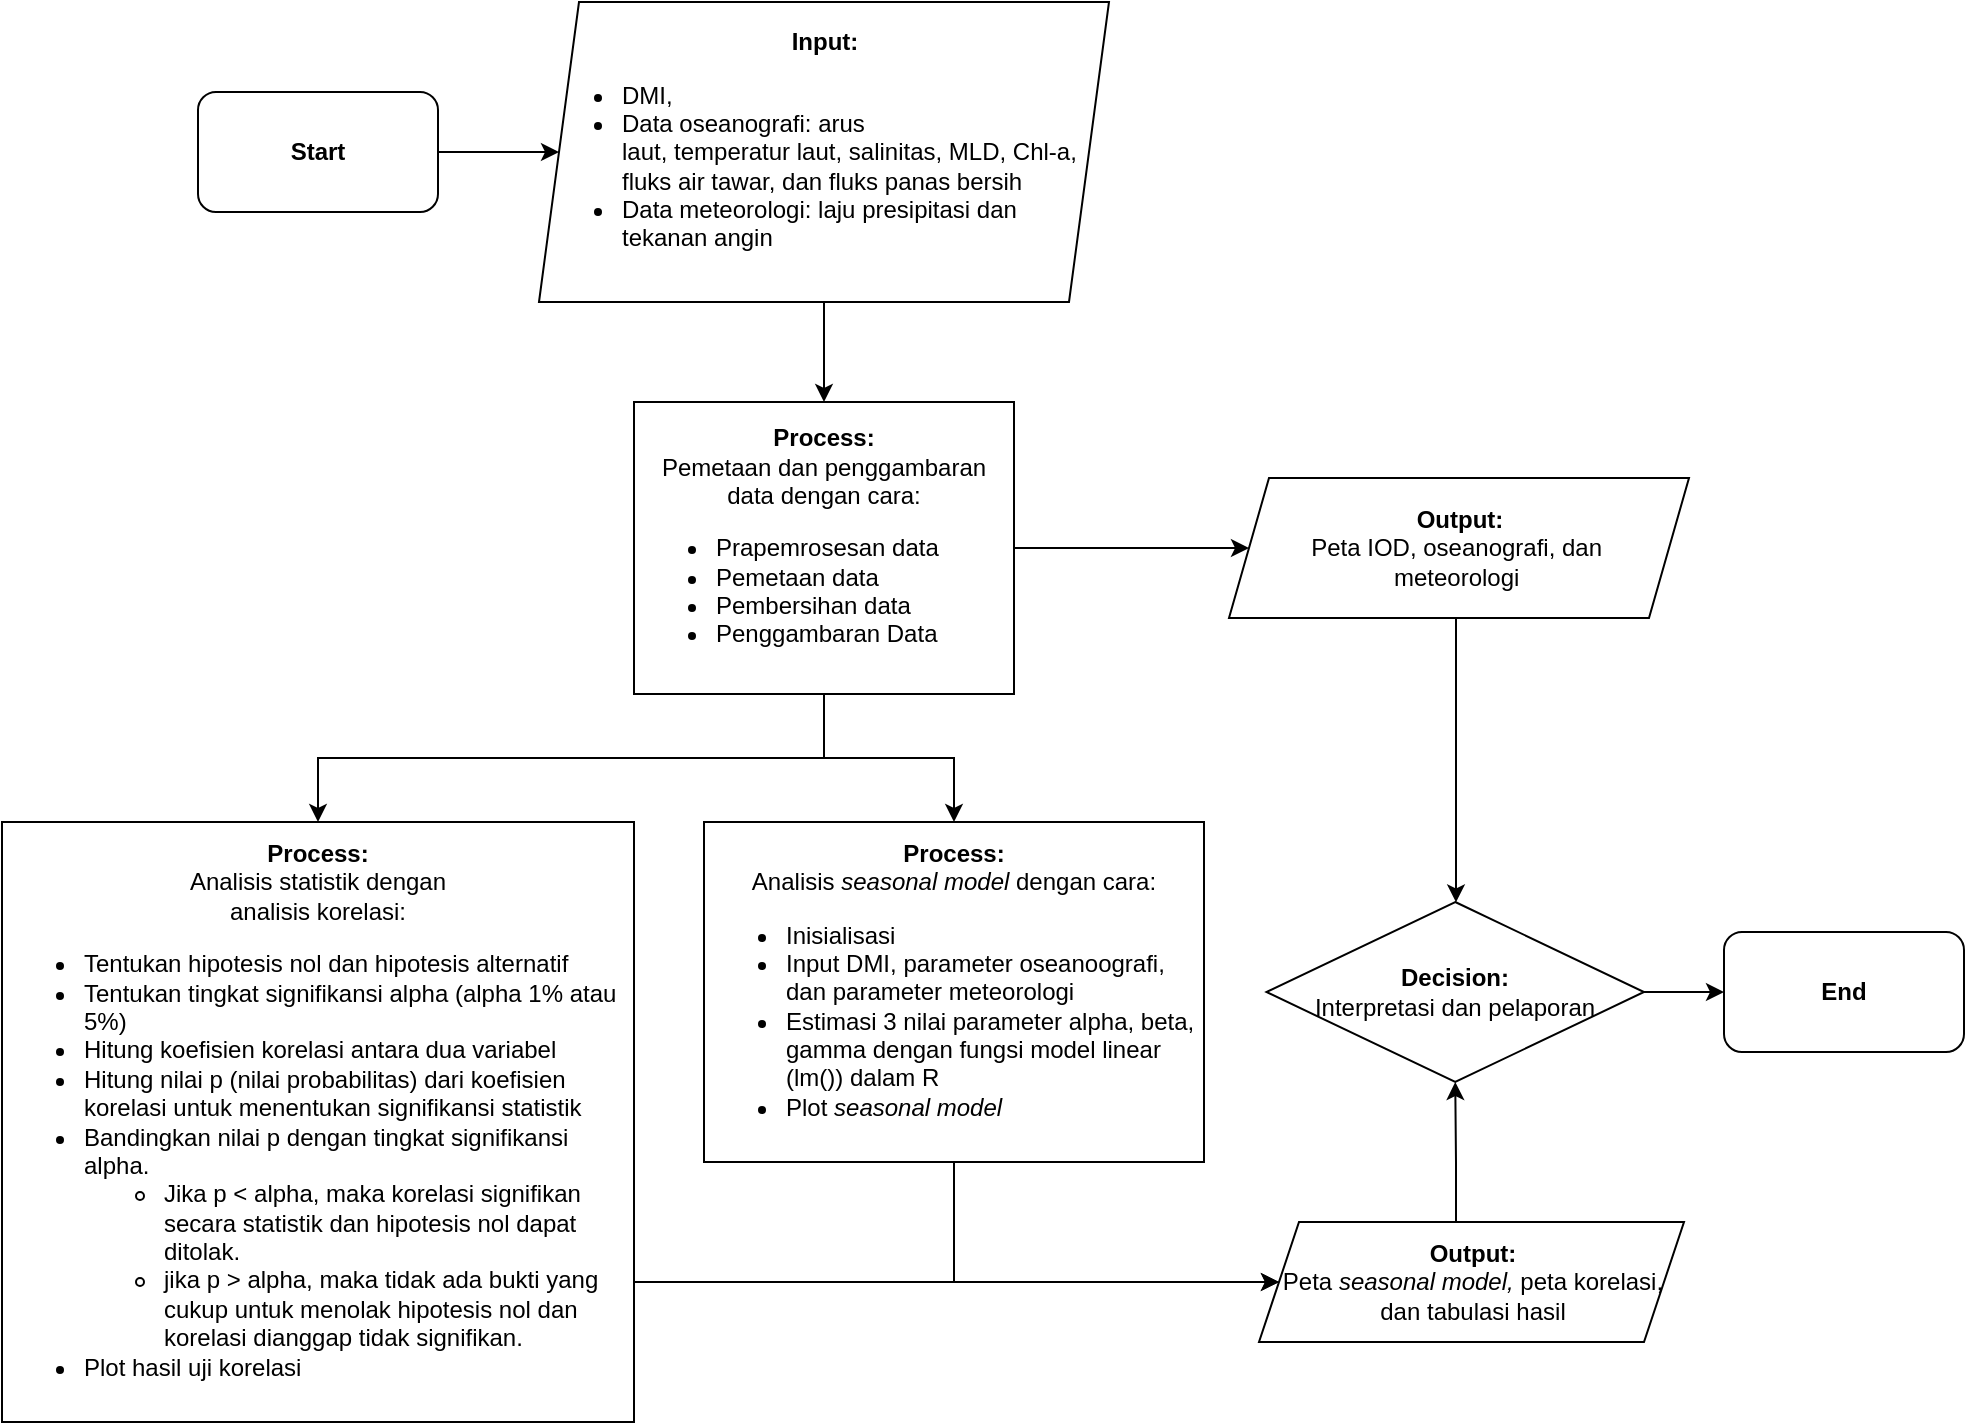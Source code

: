 <mxfile version="21.2.9" type="device">
  <diagram id="C5RBs43oDa-KdzZeNtuy" name="Page-1">
    <mxGraphModel dx="2190" dy="894" grid="1" gridSize="10" guides="1" tooltips="1" connect="1" arrows="1" fold="1" page="1" pageScale="1" pageWidth="827" pageHeight="1169" math="0" shadow="0">
      <root>
        <mxCell id="WIyWlLk6GJQsqaUBKTNV-0" />
        <mxCell id="WIyWlLk6GJQsqaUBKTNV-1" parent="WIyWlLk6GJQsqaUBKTNV-0" />
        <mxCell id="yz9m5tHMcfQa8jU9GLDd-2" value="" style="edgeStyle=orthogonalEdgeStyle;rounded=0;orthogonalLoop=1;jettySize=auto;html=1;" parent="WIyWlLk6GJQsqaUBKTNV-1" source="yz9m5tHMcfQa8jU9GLDd-0" target="yz9m5tHMcfQa8jU9GLDd-1" edge="1">
          <mxGeometry relative="1" as="geometry" />
        </mxCell>
        <mxCell id="yz9m5tHMcfQa8jU9GLDd-0" value="Start" style="rounded=1;whiteSpace=wrap;html=1;fontStyle=1" parent="WIyWlLk6GJQsqaUBKTNV-1" vertex="1">
          <mxGeometry x="67" y="65" width="120" height="60" as="geometry" />
        </mxCell>
        <mxCell id="yz9m5tHMcfQa8jU9GLDd-4" value="" style="edgeStyle=orthogonalEdgeStyle;rounded=0;orthogonalLoop=1;jettySize=auto;html=1;" parent="WIyWlLk6GJQsqaUBKTNV-1" source="yz9m5tHMcfQa8jU9GLDd-1" target="yz9m5tHMcfQa8jU9GLDd-3" edge="1">
          <mxGeometry relative="1" as="geometry" />
        </mxCell>
        <mxCell id="yz9m5tHMcfQa8jU9GLDd-1" value="&lt;div&gt;&lt;b&gt;Input:&lt;/b&gt;&lt;/div&gt;&lt;div&gt;&lt;ul&gt;&lt;li&gt;&lt;div align=&quot;left&quot;&gt;DMI,&lt;/div&gt;&lt;/li&gt;&lt;li&gt;&lt;div align=&quot;left&quot;&gt;Data oseanografi: arus&lt;br&gt;laut, temperatur laut, salinitas, MLD, Chl-a, fluks air tawar, dan fluks panas bersih&lt;br&gt;&lt;/div&gt;&lt;/li&gt;&lt;li&gt;&lt;div align=&quot;left&quot;&gt;Data meteorologi: laju presipitasi dan tekanan angin &lt;br&gt;&lt;/div&gt;&lt;/li&gt;&lt;/ul&gt;&lt;/div&gt;" style="shape=parallelogram;perimeter=parallelogramPerimeter;whiteSpace=wrap;html=1;fixedSize=1;" parent="WIyWlLk6GJQsqaUBKTNV-1" vertex="1">
          <mxGeometry x="237.5" y="20" width="285" height="150" as="geometry" />
        </mxCell>
        <mxCell id="yz9m5tHMcfQa8jU9GLDd-6" value="" style="edgeStyle=orthogonalEdgeStyle;rounded=0;orthogonalLoop=1;jettySize=auto;html=1;" parent="WIyWlLk6GJQsqaUBKTNV-1" source="yz9m5tHMcfQa8jU9GLDd-3" target="yz9m5tHMcfQa8jU9GLDd-5" edge="1">
          <mxGeometry relative="1" as="geometry" />
        </mxCell>
        <mxCell id="yz9m5tHMcfQa8jU9GLDd-3" value="&lt;div&gt;&lt;b&gt;Process:&lt;/b&gt;&lt;/div&gt;&lt;div&gt;Pemetaan dan penggambaran data dengan cara:&lt;/div&gt;&lt;div align=&quot;left&quot;&gt;&lt;ul&gt;&lt;li&gt;Prapemrosesan data&lt;/li&gt;&lt;li&gt;Pemetaan data&lt;/li&gt;&lt;li&gt;Pembersihan data&lt;br&gt;&lt;/li&gt;&lt;li&gt;Penggambaran Data&lt;/li&gt;&lt;/ul&gt;&lt;/div&gt;" style="whiteSpace=wrap;html=1;" parent="WIyWlLk6GJQsqaUBKTNV-1" vertex="1">
          <mxGeometry x="285" y="220" width="190" height="146" as="geometry" />
        </mxCell>
        <mxCell id="yz9m5tHMcfQa8jU9GLDd-8" value="" style="edgeStyle=orthogonalEdgeStyle;rounded=0;orthogonalLoop=1;jettySize=auto;html=1;exitX=0.5;exitY=1;exitDx=0;exitDy=0;" parent="WIyWlLk6GJQsqaUBKTNV-1" source="yz9m5tHMcfQa8jU9GLDd-3" target="yz9m5tHMcfQa8jU9GLDd-7" edge="1">
          <mxGeometry relative="1" as="geometry" />
        </mxCell>
        <mxCell id="yz9m5tHMcfQa8jU9GLDd-9" style="edgeStyle=orthogonalEdgeStyle;rounded=0;orthogonalLoop=1;jettySize=auto;html=1;exitX=0.5;exitY=1;exitDx=0;exitDy=0;" parent="WIyWlLk6GJQsqaUBKTNV-1" source="yz9m5tHMcfQa8jU9GLDd-3" target="yz9m5tHMcfQa8jU9GLDd-10" edge="1">
          <mxGeometry relative="1" as="geometry">
            <mxPoint x="470" y="490" as="targetPoint" />
          </mxGeometry>
        </mxCell>
        <mxCell id="FtJw2GN65vWLXZhQzVCh-4" style="edgeStyle=orthogonalEdgeStyle;rounded=0;orthogonalLoop=1;jettySize=auto;html=1;" edge="1" parent="WIyWlLk6GJQsqaUBKTNV-1" source="yz9m5tHMcfQa8jU9GLDd-5" target="FtJw2GN65vWLXZhQzVCh-3">
          <mxGeometry relative="1" as="geometry">
            <Array as="points">
              <mxPoint x="696" y="360" />
              <mxPoint x="696" y="360" />
            </Array>
          </mxGeometry>
        </mxCell>
        <mxCell id="yz9m5tHMcfQa8jU9GLDd-5" value="&lt;b&gt;Output:&lt;/b&gt;&lt;br&gt;&lt;div&gt;Peta IOD, oseanografi, dan&amp;nbsp;&lt;/div&gt;&lt;div&gt;meteorologi&amp;nbsp;&lt;/div&gt;" style="shape=parallelogram;perimeter=parallelogramPerimeter;whiteSpace=wrap;html=1;fixedSize=1;" parent="WIyWlLk6GJQsqaUBKTNV-1" vertex="1">
          <mxGeometry x="582.5" y="258" width="230" height="70" as="geometry" />
        </mxCell>
        <mxCell id="FtJw2GN65vWLXZhQzVCh-1" style="edgeStyle=orthogonalEdgeStyle;rounded=0;orthogonalLoop=1;jettySize=auto;html=1;entryX=0;entryY=0.5;entryDx=0;entryDy=0;" edge="1" parent="WIyWlLk6GJQsqaUBKTNV-1" source="yz9m5tHMcfQa8jU9GLDd-7" target="CJUjpx6Cfi2GCEw2xXfa-0">
          <mxGeometry relative="1" as="geometry">
            <Array as="points">
              <mxPoint x="445" y="660" />
            </Array>
          </mxGeometry>
        </mxCell>
        <mxCell id="yz9m5tHMcfQa8jU9GLDd-7" value="&lt;b&gt;Process:&lt;/b&gt;&lt;br&gt;&lt;div&gt;Analisis &lt;i&gt;seasonal model&lt;/i&gt; dengan cara:&lt;/div&gt;&lt;div align=&quot;left&quot;&gt;&lt;ul&gt;&lt;li&gt;Inisialisasi&lt;/li&gt;&lt;li&gt;Input DMI, parameter oseanoografi, dan parameter meteorologi&lt;/li&gt;&lt;li&gt;Estimasi 3 nilai parameter alpha, beta, gamma dengan fungsi model linear (lm()) dalam R&lt;/li&gt;&lt;li&gt;Plot &lt;i&gt;seasonal model&lt;/i&gt;&lt;br&gt;&lt;/li&gt;&lt;/ul&gt;&lt;/div&gt;" style="whiteSpace=wrap;html=1;" parent="WIyWlLk6GJQsqaUBKTNV-1" vertex="1">
          <mxGeometry x="320" y="430" width="250" height="170" as="geometry" />
        </mxCell>
        <mxCell id="FtJw2GN65vWLXZhQzVCh-2" style="edgeStyle=orthogonalEdgeStyle;rounded=0;orthogonalLoop=1;jettySize=auto;html=1;entryX=0;entryY=0.5;entryDx=0;entryDy=0;" edge="1" parent="WIyWlLk6GJQsqaUBKTNV-1" source="yz9m5tHMcfQa8jU9GLDd-10" target="CJUjpx6Cfi2GCEw2xXfa-0">
          <mxGeometry relative="1" as="geometry">
            <Array as="points">
              <mxPoint x="360" y="660" />
              <mxPoint x="360" y="660" />
            </Array>
          </mxGeometry>
        </mxCell>
        <mxCell id="yz9m5tHMcfQa8jU9GLDd-10" value="&lt;b&gt;Process:&lt;/b&gt;&lt;br&gt;&lt;div&gt;Analisis statistik dengan  &lt;br&gt;&lt;/div&gt;&lt;div&gt;analisis korelasi:&lt;br&gt;&lt;/div&gt;&lt;div align=&quot;left&quot;&gt;&lt;ul&gt;&lt;li&gt;Tentukan hipotesis nol dan hipotesis alternatif&amp;nbsp;&lt;/li&gt;&lt;li&gt;Tentukan tingkat signifikansi alpha (alpha 1% atau 5%)&lt;/li&gt;&lt;li&gt;Hitung koefisien korelasi antara dua variabel&lt;/li&gt;&lt;li&gt;Hitung nilai p (nilai probabilitas) dari koefisien korelasi untuk menentukan signifikansi statistik&lt;/li&gt;&lt;li&gt;Bandingkan nilai p dengan tingkat signifikansi alpha. &lt;br&gt;&lt;/li&gt;&lt;ul&gt;&lt;li&gt;Jika p &amp;lt; alpha, maka korelasi signifikan secara statistik dan hipotesis nol dapat ditolak. &lt;br&gt;&lt;/li&gt;&lt;li&gt;jika p &amp;gt; alpha, maka tidak ada bukti yang cukup untuk menolak hipotesis nol dan korelasi dianggap tidak signifikan.&lt;/li&gt;&lt;/ul&gt;&lt;li&gt;Plot hasil uji korelasi&lt;br&gt;&lt;/li&gt;&lt;/ul&gt;&lt;/div&gt;" style="rounded=0;whiteSpace=wrap;html=1;" parent="WIyWlLk6GJQsqaUBKTNV-1" vertex="1">
          <mxGeometry x="-31" y="430" width="316" height="300" as="geometry" />
        </mxCell>
        <mxCell id="FtJw2GN65vWLXZhQzVCh-5" style="edgeStyle=orthogonalEdgeStyle;rounded=0;orthogonalLoop=1;jettySize=auto;html=1;entryX=0.5;entryY=1;entryDx=0;entryDy=0;" edge="1" parent="WIyWlLk6GJQsqaUBKTNV-1" source="CJUjpx6Cfi2GCEw2xXfa-0" target="FtJw2GN65vWLXZhQzVCh-3">
          <mxGeometry relative="1" as="geometry">
            <Array as="points">
              <mxPoint x="696" y="600" />
              <mxPoint x="696" y="600" />
            </Array>
          </mxGeometry>
        </mxCell>
        <mxCell id="CJUjpx6Cfi2GCEw2xXfa-0" value="&lt;div&gt;&lt;b&gt;Output:&lt;/b&gt;&lt;/div&gt;&lt;div&gt;Peta &lt;i&gt;seasonal model,&lt;/i&gt; peta korelasi, dan tabulasi hasil&lt;/div&gt;" style="shape=parallelogram;perimeter=parallelogramPerimeter;whiteSpace=wrap;html=1;fixedSize=1;" parent="WIyWlLk6GJQsqaUBKTNV-1" vertex="1">
          <mxGeometry x="597.5" y="630" width="212.5" height="60" as="geometry" />
        </mxCell>
        <mxCell id="CJUjpx6Cfi2GCEw2xXfa-1" value="&lt;b&gt;End&lt;/b&gt;" style="whiteSpace=wrap;html=1;rounded=1;" parent="WIyWlLk6GJQsqaUBKTNV-1" vertex="1">
          <mxGeometry x="830" y="485" width="120" height="60" as="geometry" />
        </mxCell>
        <mxCell id="FtJw2GN65vWLXZhQzVCh-6" value="" style="edgeStyle=orthogonalEdgeStyle;rounded=0;orthogonalLoop=1;jettySize=auto;html=1;" edge="1" parent="WIyWlLk6GJQsqaUBKTNV-1" source="FtJw2GN65vWLXZhQzVCh-3" target="CJUjpx6Cfi2GCEw2xXfa-1">
          <mxGeometry relative="1" as="geometry" />
        </mxCell>
        <mxCell id="FtJw2GN65vWLXZhQzVCh-3" value="&lt;div&gt;&lt;b&gt;Decision:&lt;/b&gt;&lt;/div&gt;&lt;div&gt;Interpretasi dan pelaporan&lt;br&gt;&lt;/div&gt;" style="rhombus;whiteSpace=wrap;html=1;" vertex="1" parent="WIyWlLk6GJQsqaUBKTNV-1">
          <mxGeometry x="601.25" y="470" width="188.75" height="90" as="geometry" />
        </mxCell>
      </root>
    </mxGraphModel>
  </diagram>
</mxfile>
